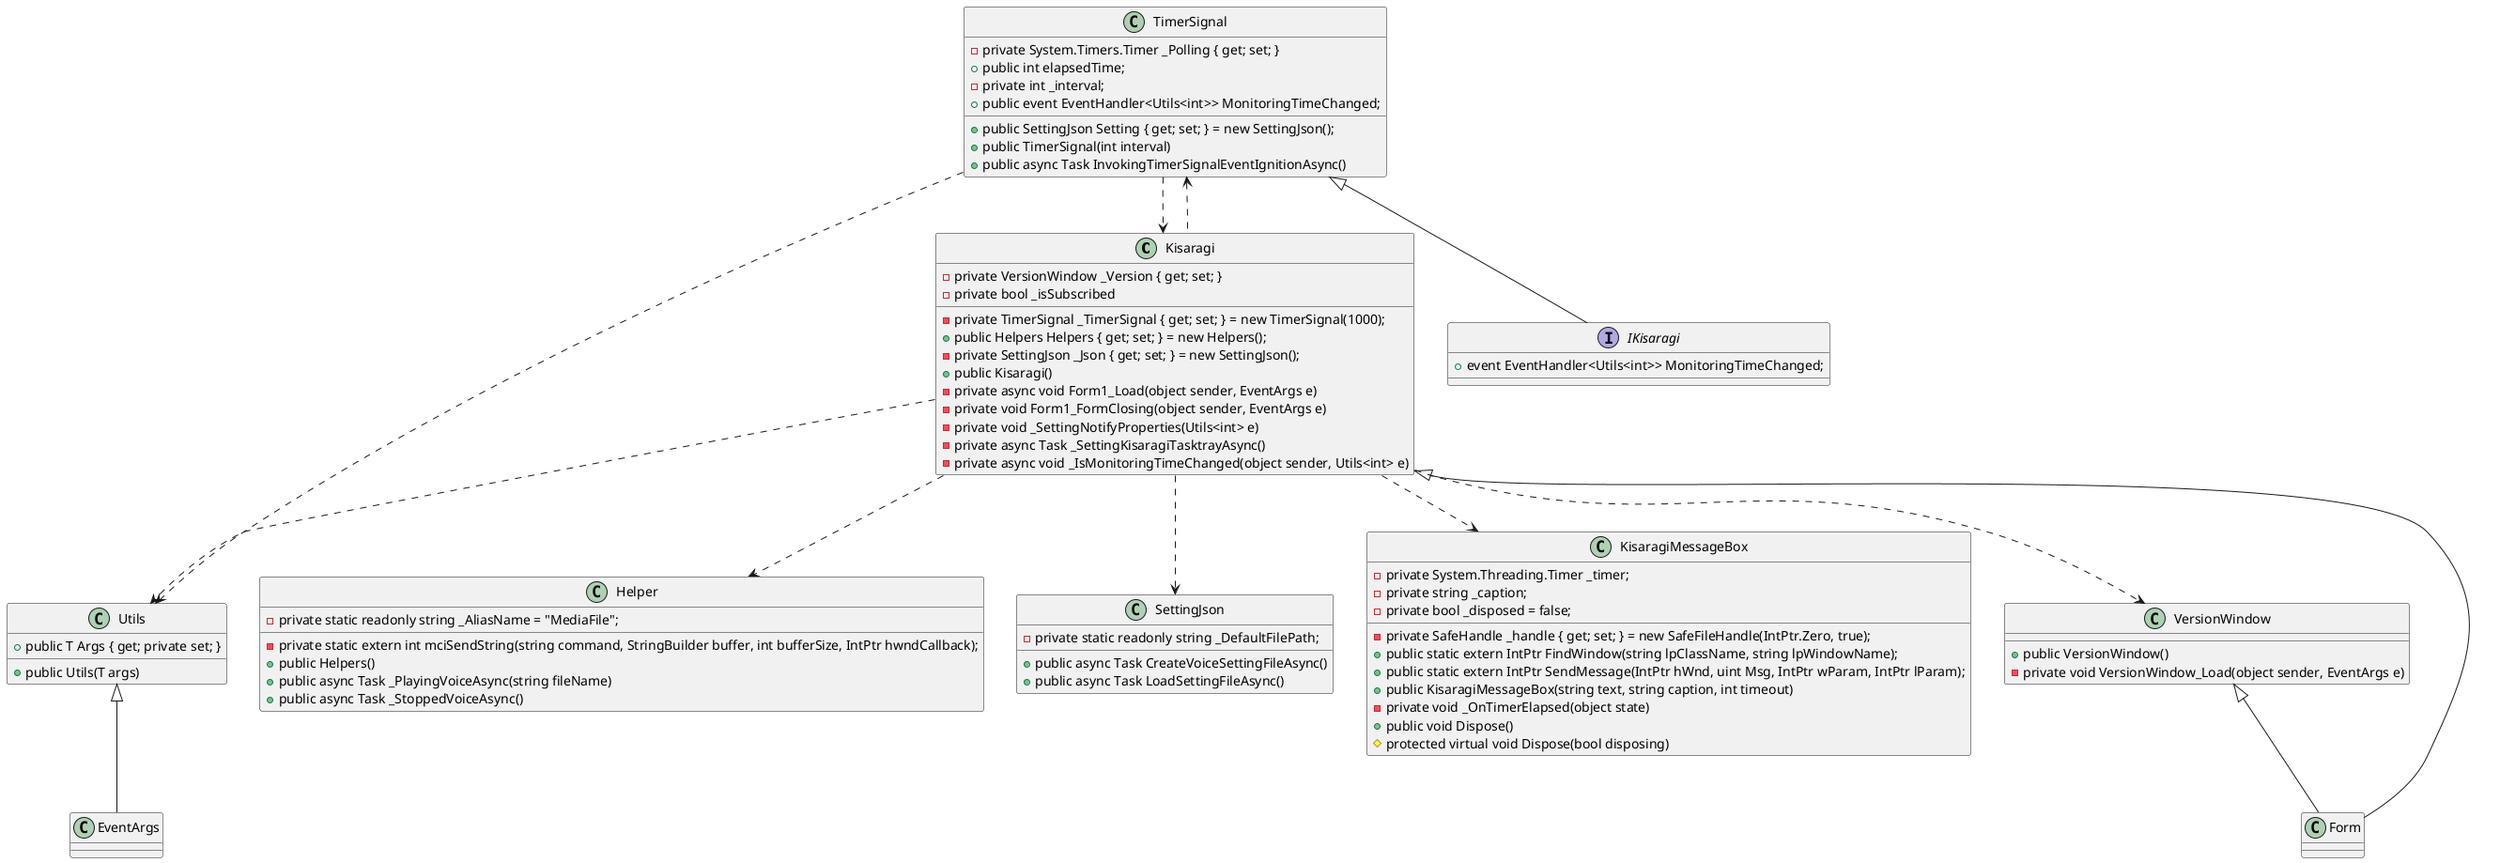 @startuml kisaragi

class Kisaragi {
    - private TimerSignal _TimerSignal { get; set; } = new TimerSignal(1000);
    + public Helpers Helpers { get; set; } = new Helpers();
    - private SettingJson _Json { get; set; } = new SettingJson();
    - private VersionWindow _Version { get; set; }
    - private bool _isSubscribed

    + public Kisaragi()
    - private async void Form1_Load(object sender, EventArgs e)
    - private void Form1_FormClosing(object sender, EventArgs e)
    - private void _SettingNotifyProperties(Utils<int> e)
    - private async Task _SettingKisaragiTasktrayAsync()
    - private async void _IsMonitoringTimeChanged(object sender, Utils<int> e)
}

class TimerSignal {
    + public SettingJson Setting { get; set; } = new SettingJson();
    - private System.Timers.Timer _Polling { get; set; }
    + public int elapsedTime;
    - private int _interval;
    + public event EventHandler<Utils<int>> MonitoringTimeChanged;
    + public TimerSignal(int interval)
    + public async Task InvokingTimerSignalEventIgnitionAsync()
}

class Helper {
    - private static readonly string _AliasName = "MediaFile";
    - private static extern int mciSendString(string command, StringBuilder buffer, int bufferSize, IntPtr hwndCallback);
    + public Helpers()
    + public async Task _PlayingVoiceAsync(string fileName)
    + public async Task _StoppedVoiceAsync()
}

class Utils {
    + public Utils(T args)
    + public T Args { get; private set; }
}

class SettingJson {
    - private static readonly string _DefaultFilePath;
    + public async Task CreateVoiceSettingFileAsync()
    + public async Task LoadSettingFileAsync()
}

class KisaragiMessageBox {
    - private System.Threading.Timer _timer;
    - private string _caption;
    - private bool _disposed = false;
    - private SafeHandle _handle { get; set; } = new SafeFileHandle(IntPtr.Zero, true);
    + public static extern IntPtr FindWindow(string lpClassName, string lpWindowName);
    + public static extern IntPtr SendMessage(IntPtr hWnd, uint Msg, IntPtr wParam, IntPtr lParam);
    + public KisaragiMessageBox(string text, string caption, int timeout)
    - private void _OnTimerElapsed(object state)
    + public void Dispose()
    # protected virtual void Dispose(bool disposing)
}

class VersionWindow {
    + public VersionWindow()
    - private void VersionWindow_Load(object sender, EventArgs e)
}

interface IKisaragi {
    + event EventHandler<Utils<int>> MonitoringTimeChanged;
}

Kisaragi <|-- Form
Kisaragi ..> SettingJson
Kisaragi ..> Helper
Kisaragi ..> Utils
Kisaragi ..> KisaragiMessageBox
Kisaragi ..> VersionWindow
TimerSignal ..> Utils
TimerSignal ..> Kisaragi
TimerSignal <.. Kisaragi
TimerSignal <|-- IKisaragi
Utils <|-- EventArgs
VersionWindow <|-- Form

@enduml